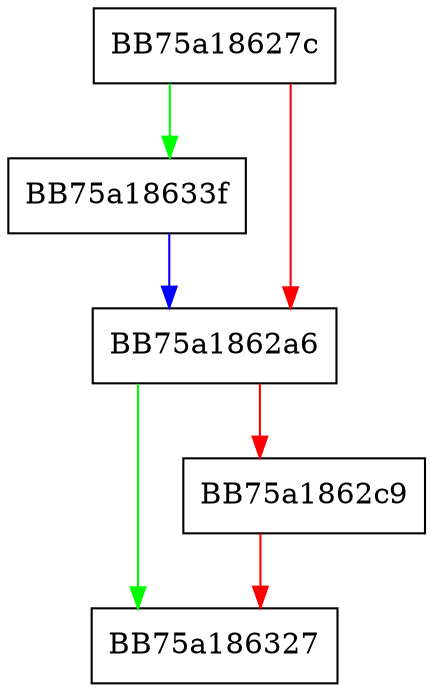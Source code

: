 digraph SetAttribute {
  node [shape="box"];
  graph [splines=ortho];
  BB75a18627c -> BB75a18633f [color="green"];
  BB75a18627c -> BB75a1862a6 [color="red"];
  BB75a1862a6 -> BB75a186327 [color="green"];
  BB75a1862a6 -> BB75a1862c9 [color="red"];
  BB75a1862c9 -> BB75a186327 [color="red"];
  BB75a18633f -> BB75a1862a6 [color="blue"];
}